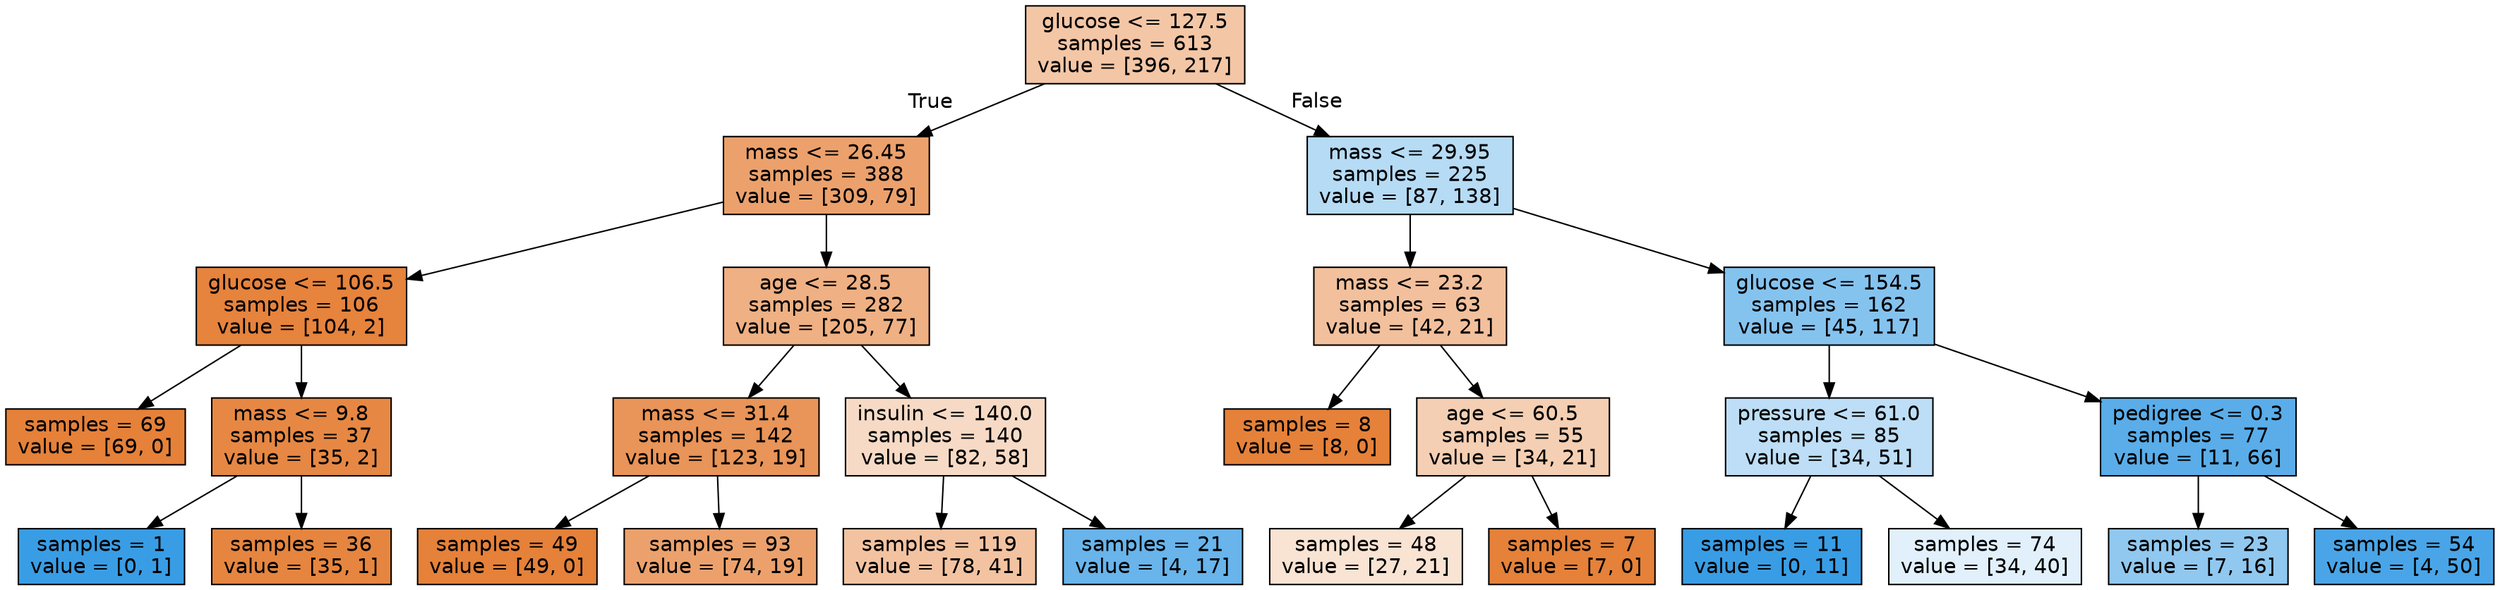 digraph Tree {
node [shape=box, style="filled", color="black", fontname="helvetica"] ;
edge [fontname="helvetica"] ;
0 [label="glucose <= 127.5\nsamples = 613\nvalue = [396, 217]", fillcolor="#f3c6a6"] ;
1 [label="mass <= 26.45\nsamples = 388\nvalue = [309, 79]", fillcolor="#eca16c"] ;
0 -> 1 [labeldistance=2.5, labelangle=45, headlabel="True"] ;
2 [label="glucose <= 106.5\nsamples = 106\nvalue = [104, 2]", fillcolor="#e6833d"] ;
1 -> 2 ;
3 [label="samples = 69\nvalue = [69, 0]", fillcolor="#e58139"] ;
2 -> 3 ;
4 [label="mass <= 9.8\nsamples = 37\nvalue = [35, 2]", fillcolor="#e68844"] ;
2 -> 4 ;
5 [label="samples = 1\nvalue = [0, 1]", fillcolor="#399de5"] ;
4 -> 5 ;
6 [label="samples = 36\nvalue = [35, 1]", fillcolor="#e6853f"] ;
4 -> 6 ;
7 [label="age <= 28.5\nsamples = 282\nvalue = [205, 77]", fillcolor="#efb083"] ;
1 -> 7 ;
8 [label="mass <= 31.4\nsamples = 142\nvalue = [123, 19]", fillcolor="#e99458"] ;
7 -> 8 ;
9 [label="samples = 49\nvalue = [49, 0]", fillcolor="#e58139"] ;
8 -> 9 ;
10 [label="samples = 93\nvalue = [74, 19]", fillcolor="#eca16c"] ;
8 -> 10 ;
11 [label="insulin <= 140.0\nsamples = 140\nvalue = [82, 58]", fillcolor="#f7dac5"] ;
7 -> 11 ;
12 [label="samples = 119\nvalue = [78, 41]", fillcolor="#f3c3a1"] ;
11 -> 12 ;
13 [label="samples = 21\nvalue = [4, 17]", fillcolor="#68b4eb"] ;
11 -> 13 ;
14 [label="mass <= 29.95\nsamples = 225\nvalue = [87, 138]", fillcolor="#b6dbf5"] ;
0 -> 14 [labeldistance=2.5, labelangle=-45, headlabel="False"] ;
15 [label="mass <= 23.2\nsamples = 63\nvalue = [42, 21]", fillcolor="#f2c09c"] ;
14 -> 15 ;
16 [label="samples = 8\nvalue = [8, 0]", fillcolor="#e58139"] ;
15 -> 16 ;
17 [label="age <= 60.5\nsamples = 55\nvalue = [34, 21]", fillcolor="#f5cfb3"] ;
15 -> 17 ;
18 [label="samples = 48\nvalue = [27, 21]", fillcolor="#f9e3d3"] ;
17 -> 18 ;
19 [label="samples = 7\nvalue = [7, 0]", fillcolor="#e58139"] ;
17 -> 19 ;
20 [label="glucose <= 154.5\nsamples = 162\nvalue = [45, 117]", fillcolor="#85c3ef"] ;
14 -> 20 ;
21 [label="pressure <= 61.0\nsamples = 85\nvalue = [34, 51]", fillcolor="#bddef6"] ;
20 -> 21 ;
22 [label="samples = 11\nvalue = [0, 11]", fillcolor="#399de5"] ;
21 -> 22 ;
23 [label="samples = 74\nvalue = [34, 40]", fillcolor="#e1f0fb"] ;
21 -> 23 ;
24 [label="pedigree <= 0.3\nsamples = 77\nvalue = [11, 66]", fillcolor="#5aade9"] ;
20 -> 24 ;
25 [label="samples = 23\nvalue = [7, 16]", fillcolor="#90c8f0"] ;
24 -> 25 ;
26 [label="samples = 54\nvalue = [4, 50]", fillcolor="#49a5e7"] ;
24 -> 26 ;
}